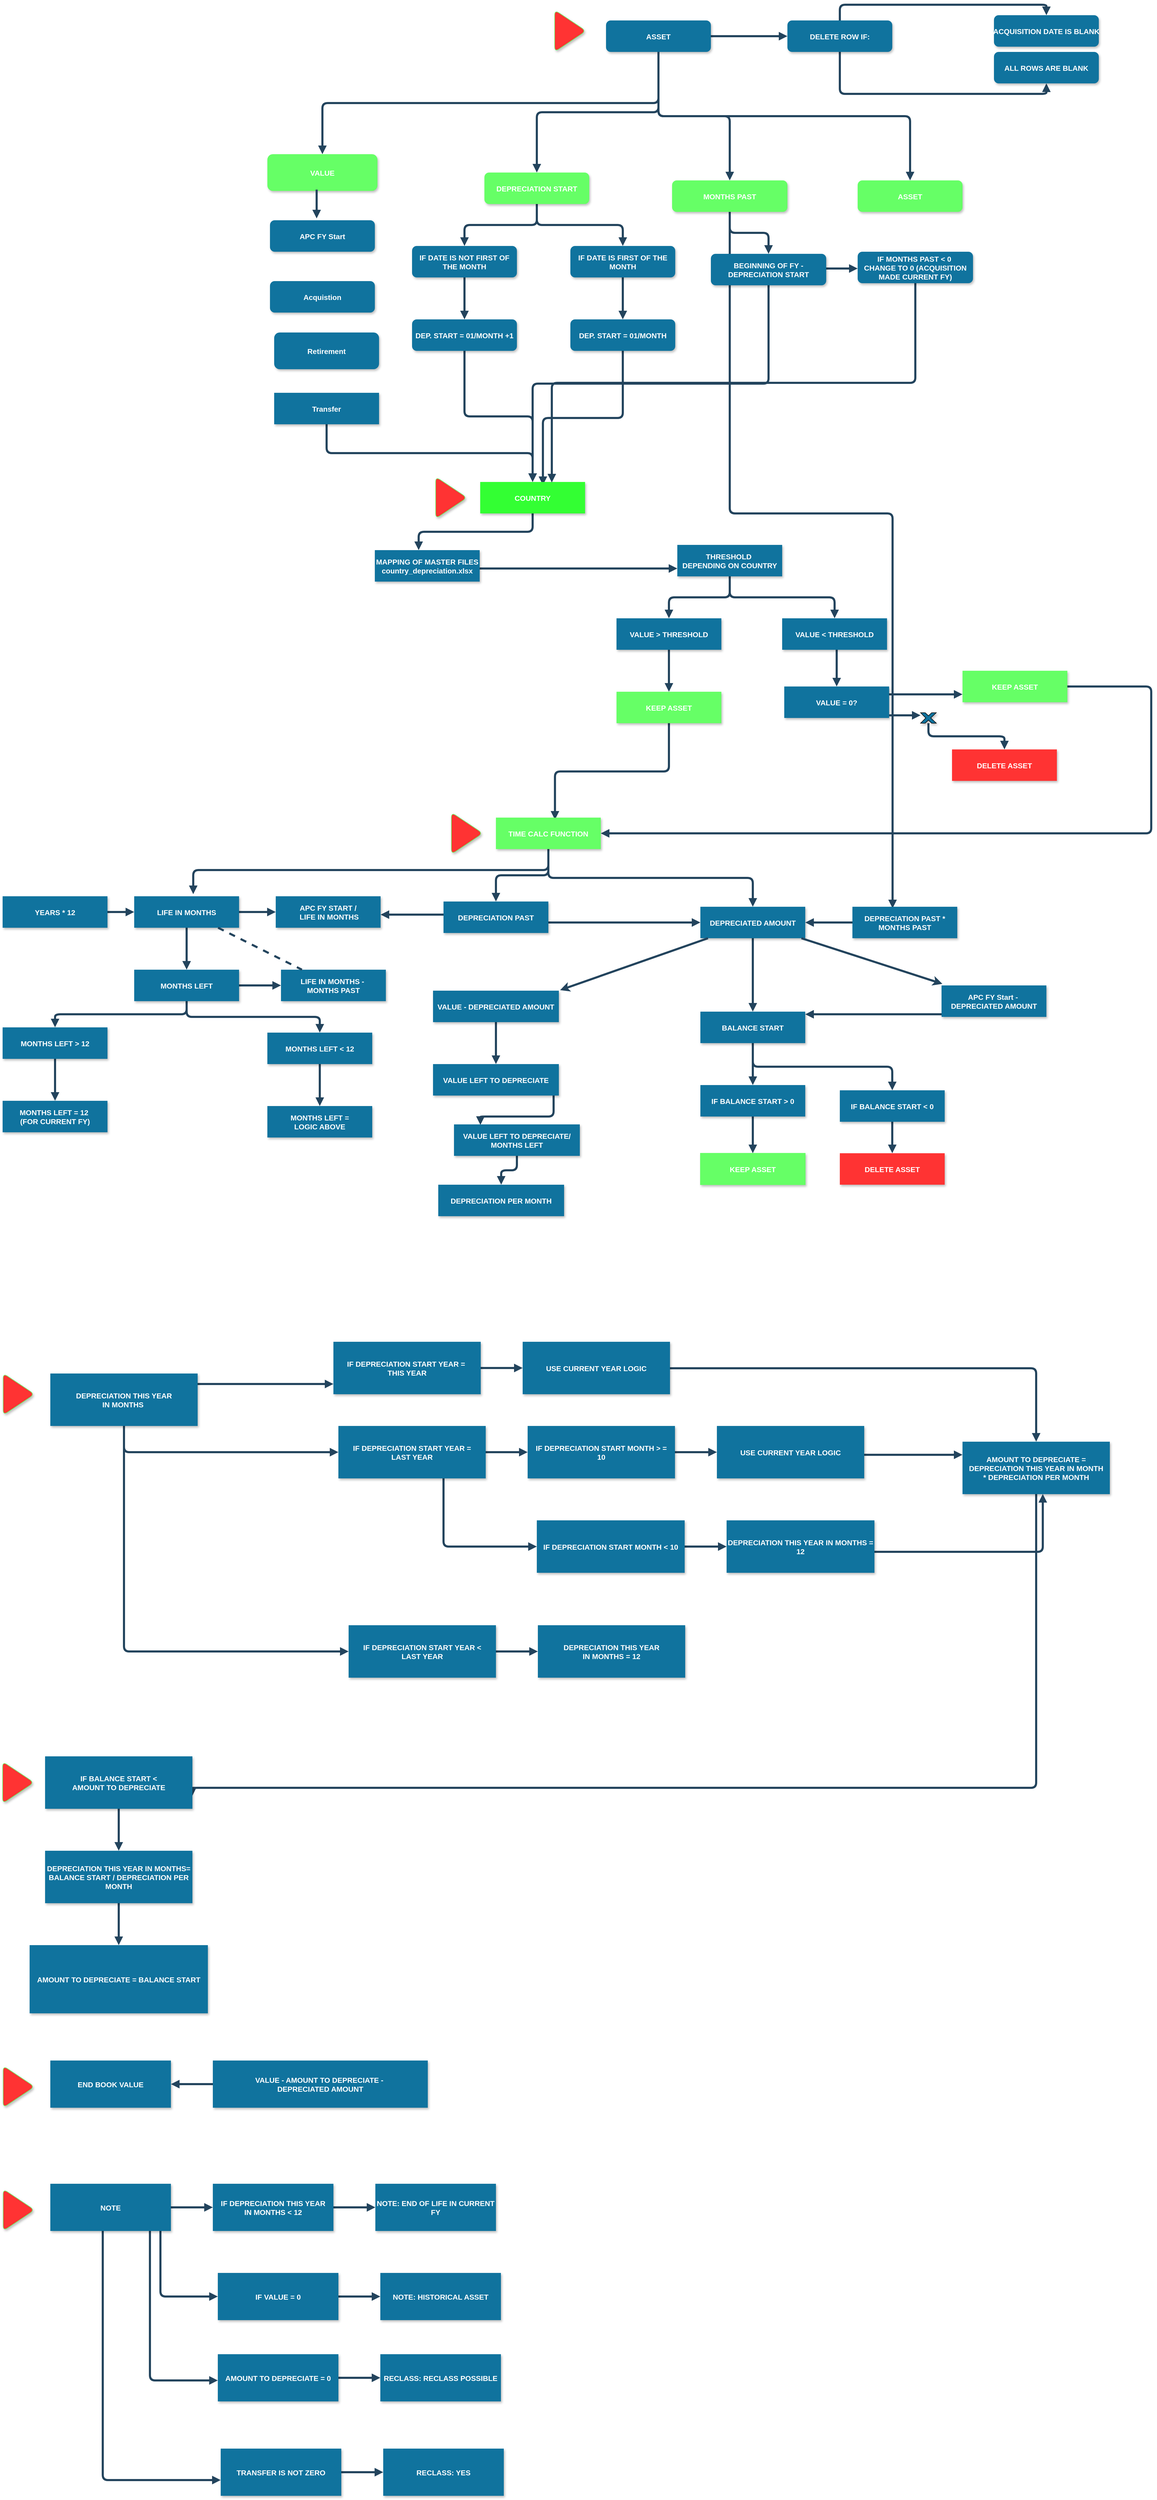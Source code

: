 <mxfile version="11.1.4" type="github"><diagram name="Page-1" id="97916047-d0de-89f5-080d-49f4d83e522f"><mxGraphModel dx="4043.5" dy="1192" grid="1" gridSize="10" guides="1" tooltips="1" connect="1" arrows="1" fold="1" page="1" pageScale="1.5" pageWidth="1169" pageHeight="827" background="#ffffff" math="0" shadow="0"><root><mxCell id="0"/><mxCell id="1" parent="0"/><mxCell id="Aa8m7SQXfulgiO6kICWC-199" value="KEEP ASSET" style="rounded=1;fillColor=#66FF66;strokeColor=#66FF66;shadow=1;gradientColor=none;fontStyle=1;fontColor=#FFFFFF;fontSize=14;arcSize=0;" vertex="1" parent="1"><mxGeometry x="820" y="2220" width="200" height="60" as="geometry"/></mxCell><mxCell id="Aa8m7SQXfulgiO6kICWC-58" value="" style="edgeStyle=elbowEdgeStyle;orthogonalLoop=1;jettySize=auto;elbow=vertical;html=1;endArrow=block;endFill=1;strokeColor=#23445D;strokeWidth=4;" edge="1" parent="1" source="2" target="Aa8m7SQXfulgiO6kICWC-57"><mxGeometry relative="1" as="geometry"/></mxCell><mxCell id="Aa8m7SQXfulgiO6kICWC-60" value="" style="edgeStyle=elbowEdgeStyle;orthogonalLoop=1;jettySize=auto;elbow=vertical;html=1;endArrow=block;endFill=1;strokeColor=#23445D;strokeWidth=4;" edge="1" parent="1" source="2" target="Aa8m7SQXfulgiO6kICWC-59"><mxGeometry relative="1" as="geometry"/></mxCell><mxCell id="Aa8m7SQXfulgiO6kICWC-75" value="" style="edgeStyle=elbowEdgeStyle;orthogonalLoop=1;jettySize=auto;elbow=vertical;html=1;endArrow=block;endFill=1;strokeColor=#23445D;strokeWidth=4;" edge="1" parent="1" source="2" target="Aa8m7SQXfulgiO6kICWC-74"><mxGeometry relative="1" as="geometry"/></mxCell><mxCell id="Aa8m7SQXfulgiO6kICWC-82" value="" style="edgeStyle=elbowEdgeStyle;orthogonalLoop=1;jettySize=auto;elbow=vertical;html=1;endArrow=block;endFill=1;strokeColor=#23445D;strokeWidth=4;" edge="1" parent="1" source="2" target="Aa8m7SQXfulgiO6kICWC-81"><mxGeometry relative="1" as="geometry"/></mxCell><mxCell id="2" value="ASSET" style="rounded=1;fillColor=#10739E;strokeColor=none;shadow=1;gradientColor=none;fontStyle=1;fontColor=#FFFFFF;fontSize=14;" parent="1" vertex="1"><mxGeometry x="640" y="60" width="200" height="60" as="geometry"/></mxCell><mxCell id="Aa8m7SQXfulgiO6kICWC-84" value="" style="edgeStyle=elbowEdgeStyle;orthogonalLoop=1;jettySize=auto;elbow=vertical;html=1;endArrow=block;endFill=1;strokeColor=#23445D;strokeWidth=4;" edge="1" parent="1" source="Aa8m7SQXfulgiO6kICWC-81" target="Aa8m7SQXfulgiO6kICWC-83"><mxGeometry relative="1" as="geometry"/></mxCell><mxCell id="Aa8m7SQXfulgiO6kICWC-86" value="" style="edgeStyle=elbowEdgeStyle;orthogonalLoop=1;jettySize=auto;elbow=vertical;html=1;endArrow=block;endFill=1;strokeColor=#23445D;strokeWidth=4;" edge="1" parent="1" source="Aa8m7SQXfulgiO6kICWC-81" target="Aa8m7SQXfulgiO6kICWC-85"><mxGeometry relative="1" as="geometry"/></mxCell><mxCell id="Aa8m7SQXfulgiO6kICWC-81" value="DEPRECIATION START" style="rounded=1;fillColor=#66FF66;strokeColor=none;shadow=1;gradientColor=none;fontStyle=1;fontColor=#FFFFFF;fontSize=14;" vertex="1" parent="1"><mxGeometry x="408" y="350" width="200" height="60" as="geometry"/></mxCell><mxCell id="Aa8m7SQXfulgiO6kICWC-88" value="" style="edgeStyle=elbowEdgeStyle;orthogonalLoop=1;jettySize=auto;elbow=vertical;html=1;endArrow=block;endFill=1;strokeColor=#23445D;strokeWidth=4;" edge="1" parent="1" source="Aa8m7SQXfulgiO6kICWC-85" target="Aa8m7SQXfulgiO6kICWC-87"><mxGeometry relative="1" as="geometry"/></mxCell><mxCell id="Aa8m7SQXfulgiO6kICWC-85" value="IF DATE IS NOT FIRST OF&#10;THE MONTH" style="rounded=1;fillColor=#10739E;strokeColor=none;shadow=1;gradientColor=none;fontStyle=1;fontColor=#FFFFFF;fontSize=14;" vertex="1" parent="1"><mxGeometry x="270" y="490" width="200" height="60" as="geometry"/></mxCell><mxCell id="Aa8m7SQXfulgiO6kICWC-103" style="edgeStyle=elbowEdgeStyle;orthogonalLoop=1;jettySize=auto;elbow=vertical;html=1;endArrow=block;endFill=1;strokeColor=#23445D;strokeWidth=4;" edge="1" parent="1" source="Aa8m7SQXfulgiO6kICWC-87" target="Aa8m7SQXfulgiO6kICWC-101"><mxGeometry relative="1" as="geometry"/></mxCell><mxCell id="Aa8m7SQXfulgiO6kICWC-87" value="DEP. START = 01/MONTH +1" style="rounded=1;fillColor=#10739E;strokeColor=none;shadow=1;gradientColor=none;fontStyle=1;fontColor=#FFFFFF;fontSize=14;" vertex="1" parent="1"><mxGeometry x="270" y="630" width="200" height="60" as="geometry"/></mxCell><mxCell id="Aa8m7SQXfulgiO6kICWC-90" value="" style="edgeStyle=elbowEdgeStyle;orthogonalLoop=1;jettySize=auto;elbow=vertical;html=1;endArrow=block;endFill=1;strokeColor=#23445D;strokeWidth=4;" edge="1" parent="1" source="Aa8m7SQXfulgiO6kICWC-83" target="Aa8m7SQXfulgiO6kICWC-89"><mxGeometry relative="1" as="geometry"/></mxCell><mxCell id="Aa8m7SQXfulgiO6kICWC-83" value="IF DATE IS FIRST OF THE&#10;MONTH" style="rounded=1;fillColor=#10739E;strokeColor=none;shadow=1;gradientColor=none;fontStyle=1;fontColor=#FFFFFF;fontSize=14;" vertex="1" parent="1"><mxGeometry x="572" y="490" width="200" height="60" as="geometry"/></mxCell><mxCell id="Aa8m7SQXfulgiO6kICWC-104" style="edgeStyle=elbowEdgeStyle;orthogonalLoop=1;jettySize=auto;elbow=vertical;html=1;endArrow=block;endFill=1;strokeColor=#23445D;strokeWidth=4;entryX=0.598;entryY=0.1;entryDx=0;entryDy=0;entryPerimeter=0;" edge="1" parent="1" source="Aa8m7SQXfulgiO6kICWC-89" target="Aa8m7SQXfulgiO6kICWC-101"><mxGeometry relative="1" as="geometry"><mxPoint x="860" y="790" as="targetPoint"/></mxGeometry></mxCell><mxCell id="Aa8m7SQXfulgiO6kICWC-89" value="DEP. START = 01/MONTH" style="rounded=1;fillColor=#10739E;strokeColor=none;shadow=1;gradientColor=none;fontStyle=1;fontColor=#FFFFFF;fontSize=14;" vertex="1" parent="1"><mxGeometry x="572" y="630" width="200" height="60" as="geometry"/></mxCell><mxCell id="Aa8m7SQXfulgiO6kICWC-77" value="" style="edgeStyle=elbowEdgeStyle;orthogonalLoop=1;jettySize=auto;elbow=vertical;html=1;endArrow=block;endFill=1;strokeColor=#23445D;strokeWidth=4;" edge="1" parent="1" source="Aa8m7SQXfulgiO6kICWC-74" target="Aa8m7SQXfulgiO6kICWC-76"><mxGeometry relative="1" as="geometry"><Array as="points"><mxPoint x="1320" y="30"/><mxPoint x="1270" y="70"/><mxPoint x="1200" y="190"/></Array></mxGeometry></mxCell><mxCell id="Aa8m7SQXfulgiO6kICWC-79" value="" style="edgeStyle=elbowEdgeStyle;orthogonalLoop=1;jettySize=auto;elbow=vertical;html=1;endArrow=block;endFill=1;strokeColor=#23445D;strokeWidth=4;" edge="1" parent="1" source="Aa8m7SQXfulgiO6kICWC-74" target="Aa8m7SQXfulgiO6kICWC-78"><mxGeometry relative="1" as="geometry"><Array as="points"><mxPoint x="1340" y="200"/><mxPoint x="1200" y="290"/></Array></mxGeometry></mxCell><mxCell id="Aa8m7SQXfulgiO6kICWC-74" value="DELETE ROW IF:" style="rounded=1;fillColor=#10739E;strokeColor=none;shadow=1;gradientColor=none;fontStyle=1;fontColor=#FFFFFF;fontSize=14;" vertex="1" parent="1"><mxGeometry x="986" y="60" width="200" height="60" as="geometry"/></mxCell><mxCell id="Aa8m7SQXfulgiO6kICWC-78" value="ALL ROWS ARE BLANK" style="rounded=1;fillColor=#10739E;strokeColor=none;shadow=1;gradientColor=none;fontStyle=1;fontColor=#FFFFFF;fontSize=14;" vertex="1" parent="1"><mxGeometry x="1380" y="120" width="200" height="60" as="geometry"/></mxCell><mxCell id="Aa8m7SQXfulgiO6kICWC-76" value="ACQUISITION DATE IS BLANK" style="rounded=1;fillColor=#10739E;strokeColor=none;shadow=1;gradientColor=none;fontStyle=1;fontColor=#FFFFFF;fontSize=14;" vertex="1" parent="1"><mxGeometry x="1380" y="50" width="200" height="60" as="geometry"/></mxCell><mxCell id="Aa8m7SQXfulgiO6kICWC-59" value="ASSET" style="rounded=1;fillColor=#66FF66;strokeColor=none;shadow=1;gradientColor=none;fontStyle=1;fontColor=#FFFFFF;fontSize=14;" vertex="1" parent="1"><mxGeometry x="1120" y="365" width="200" height="60" as="geometry"/></mxCell><mxCell id="Aa8m7SQXfulgiO6kICWC-57" value="VALUE" style="rounded=1;fillColor=#66FF66;strokeColor=none;shadow=1;gradientColor=none;fontStyle=1;fontColor=#FFFFFF;fontSize=14;" vertex="1" parent="1"><mxGeometry x="-6" y="315" width="210" height="70" as="geometry"/></mxCell><mxCell id="Aa8m7SQXfulgiO6kICWC-61" value="APC FY Start" style="rounded=1;fillColor=#10739E;strokeColor=none;shadow=1;gradientColor=none;fontStyle=1;fontColor=#FFFFFF;fontSize=14;" vertex="1" parent="1"><mxGeometry x="-1" y="441" width="200" height="60" as="geometry"/></mxCell><mxCell id="Aa8m7SQXfulgiO6kICWC-102" value="" style="edgeStyle=elbowEdgeStyle;orthogonalLoop=1;jettySize=auto;elbow=vertical;html=1;endArrow=block;endFill=1;strokeColor=#23445D;strokeWidth=4;" edge="1" parent="1" source="Aa8m7SQXfulgiO6kICWC-65" target="Aa8m7SQXfulgiO6kICWC-101"><mxGeometry relative="1" as="geometry"/></mxCell><mxCell id="Aa8m7SQXfulgiO6kICWC-65" value="Transfer" style="rounded=1;fillColor=#10739E;strokeColor=none;shadow=1;gradientColor=none;fontStyle=1;fontColor=#FFFFFF;fontSize=14;arcSize=0;" vertex="1" parent="1"><mxGeometry x="7" y="770" width="200" height="60" as="geometry"/></mxCell><mxCell id="Aa8m7SQXfulgiO6kICWC-110" value="" style="edgeStyle=elbowEdgeStyle;orthogonalLoop=1;jettySize=auto;elbow=vertical;html=1;endArrow=block;endFill=1;strokeColor=#23445D;strokeWidth=4;fontSize=14;fontColor=#FFFFFF;entryX=0.418;entryY=0;entryDx=0;entryDy=0;entryPerimeter=0;" edge="1" parent="1" source="Aa8m7SQXfulgiO6kICWC-101" target="Aa8m7SQXfulgiO6kICWC-111"><mxGeometry relative="1" as="geometry"><mxPoint x="860" y="1010" as="targetPoint"/></mxGeometry></mxCell><mxCell id="Aa8m7SQXfulgiO6kICWC-101" value="COUNTRY" style="rounded=1;fillColor=#33FF33;strokeColor=none;shadow=1;gradientColor=none;fontStyle=1;fontColor=#FFFFFF;fontSize=14;arcSize=0;" vertex="1" parent="1"><mxGeometry x="400" y="940" width="200" height="60" as="geometry"/></mxCell><mxCell id="Aa8m7SQXfulgiO6kICWC-63" value="Acquistion" style="rounded=1;fillColor=#10739E;strokeColor=none;shadow=1;gradientColor=none;fontStyle=1;fontColor=#FFFFFF;fontSize=14;" vertex="1" parent="1"><mxGeometry x="-1" y="557" width="200" height="60" as="geometry"/></mxCell><mxCell id="Aa8m7SQXfulgiO6kICWC-67" value="Retirement" style="rounded=1;fillColor=#10739E;strokeColor=none;shadow=1;gradientColor=none;fontStyle=1;fontColor=#FFFFFF;fontSize=14;" vertex="1" parent="1"><mxGeometry x="7" y="655" width="200" height="70" as="geometry"/></mxCell><mxCell id="Aa8m7SQXfulgiO6kICWC-98" value="" style="edgeStyle=elbowEdgeStyle;orthogonalLoop=1;jettySize=auto;elbow=vertical;html=1;endArrow=block;endFill=1;strokeColor=#23445D;strokeWidth=4;" edge="1" parent="1" source="3" target="Aa8m7SQXfulgiO6kICWC-97"><mxGeometry relative="1" as="geometry"/></mxCell><mxCell id="Aa8m7SQXfulgiO6kICWC-165" value="" style="edgeStyle=elbowEdgeStyle;orthogonalLoop=1;jettySize=auto;elbow=vertical;html=1;endArrow=block;endFill=1;strokeColor=#23445D;strokeWidth=4;fontSize=14;fontColor=#FFFFFF;entryX=0.383;entryY=0.05;entryDx=0;entryDy=0;entryPerimeter=0;" edge="1" parent="1" source="3" target="Aa8m7SQXfulgiO6kICWC-161"><mxGeometry relative="1" as="geometry"><mxPoint x="686" y="395" as="targetPoint"/><Array as="points"><mxPoint x="1200" y="1000"/><mxPoint x="1150" y="1010"/><mxPoint x="1230" y="1060"/><mxPoint x="1280" y="1030"/></Array></mxGeometry></mxCell><mxCell id="3" value="MONTHS PAST" style="rounded=1;fillColor=#66FF66;strokeColor=none;shadow=1;gradientColor=none;fontStyle=1;fontColor=#FFFFFF;fontSize=14;" parent="1" vertex="1"><mxGeometry x="766" y="365" width="220" height="60" as="geometry"/></mxCell><mxCell id="Aa8m7SQXfulgiO6kICWC-100" value="" style="edgeStyle=elbowEdgeStyle;orthogonalLoop=1;jettySize=auto;elbow=vertical;html=1;endArrow=block;endFill=1;strokeColor=#23445D;strokeWidth=4;" edge="1" parent="1" source="Aa8m7SQXfulgiO6kICWC-97" target="Aa8m7SQXfulgiO6kICWC-99"><mxGeometry relative="1" as="geometry"/></mxCell><mxCell id="Aa8m7SQXfulgiO6kICWC-105" style="edgeStyle=elbowEdgeStyle;orthogonalLoop=1;jettySize=auto;elbow=vertical;html=1;entryX=0.5;entryY=0;entryDx=0;entryDy=0;endArrow=block;endFill=1;strokeColor=#23445D;strokeWidth=4;" edge="1" parent="1" source="Aa8m7SQXfulgiO6kICWC-97" target="Aa8m7SQXfulgiO6kICWC-101"><mxGeometry relative="1" as="geometry"/></mxCell><mxCell id="Aa8m7SQXfulgiO6kICWC-97" value="BEGINNING OF FY -&#10;DEPRECIATION START" style="rounded=1;fillColor=#10739E;strokeColor=none;shadow=1;gradientColor=none;fontStyle=1;fontColor=#FFFFFF;fontSize=14;" vertex="1" parent="1"><mxGeometry x="840" y="505" width="220" height="60" as="geometry"/></mxCell><mxCell id="Aa8m7SQXfulgiO6kICWC-106" style="edgeStyle=elbowEdgeStyle;orthogonalLoop=1;jettySize=auto;elbow=vertical;html=1;endArrow=block;endFill=1;strokeColor=#23445D;strokeWidth=4;entryX=0.683;entryY=0.017;entryDx=0;entryDy=0;entryPerimeter=0;" edge="1" parent="1" source="Aa8m7SQXfulgiO6kICWC-99" target="Aa8m7SQXfulgiO6kICWC-101"><mxGeometry relative="1" as="geometry"><mxPoint x="860" y="870" as="targetPoint"/></mxGeometry></mxCell><mxCell id="Aa8m7SQXfulgiO6kICWC-99" value="IF MONTHS PAST &lt; 0 &#10;CHANGE TO 0 (ACQUISITION&#10;MADE CURRENT FY)" style="rounded=1;fillColor=#10739E;strokeColor=none;shadow=1;gradientColor=none;fontStyle=1;fontColor=#FFFFFF;fontSize=14;" vertex="1" parent="1"><mxGeometry x="1120" y="501" width="220" height="60" as="geometry"/></mxCell><mxCell id="29" value="" style="edgeStyle=elbowEdgeStyle;elbow=vertical;strokeWidth=4;endArrow=block;endFill=1;fontStyle=1;strokeColor=#23445D;" parent="1" source="2" target="3" edge="1"><mxGeometry x="22" y="165.5" width="100" height="100" as="geometry"><mxPoint x="22" y="265.5" as="sourcePoint"/><mxPoint x="122" y="165.5" as="targetPoint"/></mxGeometry></mxCell><mxCell id="Aa8m7SQXfulgiO6kICWC-92" value="" style="shape=image;html=1;verticalAlign=top;verticalLabelPosition=bottom;labelBackgroundColor=#ffffff;imageAspect=0;aspect=fixed;image=https://cdn4.iconfinder.com/data/icons/ionicons/512/icon-ios7-plus-outline-128.png" vertex="1" parent="1"><mxGeometry x="69" y="510" width="38" height="38" as="geometry"/></mxCell><mxCell id="Aa8m7SQXfulgiO6kICWC-93" value="" style="shape=image;html=1;verticalAlign=top;verticalLabelPosition=bottom;labelBackgroundColor=#ffffff;imageAspect=0;aspect=fixed;image=https://cdn4.iconfinder.com/data/icons/ionicons/512/icon-ios7-plus-outline-128.png" vertex="1" parent="1"><mxGeometry x="69" y="617" width="38" height="38" as="geometry"/></mxCell><mxCell id="Aa8m7SQXfulgiO6kICWC-95" value="" style="shape=image;html=1;verticalAlign=top;verticalLabelPosition=bottom;labelBackgroundColor=#ffffff;imageAspect=0;aspect=fixed;image=https://cdn4.iconfinder.com/data/icons/ionicons/512/icon-ios7-plus-outline-128.png" vertex="1" parent="1"><mxGeometry x="61" y="732" width="38" height="38" as="geometry"/></mxCell><mxCell id="Aa8m7SQXfulgiO6kICWC-96" value="" style="edgeStyle=elbowEdgeStyle;orthogonalLoop=1;jettySize=auto;elbow=vertical;html=1;endArrow=block;endFill=1;strokeColor=#23445D;strokeWidth=4;" edge="1" parent="1"><mxGeometry relative="1" as="geometry"><mxPoint x="88" y="382.5" as="sourcePoint"/><mxPoint x="88" y="437.5" as="targetPoint"/></mxGeometry></mxCell><mxCell id="Aa8m7SQXfulgiO6kICWC-140" value="" style="edgeStyle=elbowEdgeStyle;orthogonalLoop=1;jettySize=auto;elbow=vertical;html=1;endArrow=block;endFill=1;strokeColor=#23445D;strokeWidth=4;fontSize=14;fontColor=#FFFFFF;entryX=0;entryY=0.75;entryDx=0;entryDy=0;" edge="1" parent="1" source="Aa8m7SQXfulgiO6kICWC-111" target="Aa8m7SQXfulgiO6kICWC-114"><mxGeometry relative="1" as="geometry"><mxPoint x="479" y="1100" as="targetPoint"/></mxGeometry></mxCell><mxCell id="Aa8m7SQXfulgiO6kICWC-111" value="MAPPING OF MASTER FILES&#10;country_depreciation.xlsx" style="rounded=1;fillColor=#10739E;strokeColor=none;shadow=1;gradientColor=none;fontStyle=1;fontColor=#FFFFFF;fontSize=14;arcSize=0;" vertex="1" parent="1"><mxGeometry x="199" y="1070" width="200" height="60" as="geometry"/></mxCell><mxCell id="Aa8m7SQXfulgiO6kICWC-116" value="" style="edgeStyle=elbowEdgeStyle;orthogonalLoop=1;jettySize=auto;elbow=vertical;html=1;endArrow=block;endFill=1;strokeColor=#23445D;strokeWidth=4;fontSize=14;fontColor=#FFFFFF;" edge="1" parent="1" source="Aa8m7SQXfulgiO6kICWC-114" target="Aa8m7SQXfulgiO6kICWC-115"><mxGeometry relative="1" as="geometry"/></mxCell><mxCell id="Aa8m7SQXfulgiO6kICWC-120" value="" style="edgeStyle=elbowEdgeStyle;orthogonalLoop=1;jettySize=auto;elbow=vertical;html=1;endArrow=block;endFill=1;strokeColor=#23445D;strokeWidth=4;fontSize=14;fontColor=#FFFFFF;" edge="1" parent="1" source="Aa8m7SQXfulgiO6kICWC-114" target="Aa8m7SQXfulgiO6kICWC-119"><mxGeometry relative="1" as="geometry"/></mxCell><mxCell id="Aa8m7SQXfulgiO6kICWC-114" value="THRESHOLD &#10;DEPENDING ON COUNTRY" style="rounded=1;fillColor=#10739E;strokeColor=none;shadow=1;gradientColor=none;fontStyle=1;fontColor=#FFFFFF;fontSize=14;arcSize=0;" vertex="1" parent="1"><mxGeometry x="776" y="1060" width="200" height="60" as="geometry"/></mxCell><mxCell id="Aa8m7SQXfulgiO6kICWC-124" value="" style="edgeStyle=elbowEdgeStyle;orthogonalLoop=1;jettySize=auto;elbow=vertical;html=1;endArrow=block;endFill=1;strokeColor=#23445D;strokeWidth=4;fontSize=14;fontColor=#FFFFFF;" edge="1" parent="1" source="Aa8m7SQXfulgiO6kICWC-119" target="Aa8m7SQXfulgiO6kICWC-123"><mxGeometry relative="1" as="geometry"><Array as="points"><mxPoint x="1080" y="1295"/></Array></mxGeometry></mxCell><mxCell id="Aa8m7SQXfulgiO6kICWC-119" value="VALUE &lt; THRESHOLD" style="rounded=1;fillColor=#10739E;strokeColor=none;shadow=1;gradientColor=none;fontStyle=1;fontColor=#FFFFFF;fontSize=14;arcSize=0;" vertex="1" parent="1"><mxGeometry x="976" y="1200" width="200" height="60" as="geometry"/></mxCell><mxCell id="Aa8m7SQXfulgiO6kICWC-128" value="" style="edgeStyle=elbowEdgeStyle;orthogonalLoop=1;jettySize=auto;elbow=vertical;html=1;endArrow=block;endFill=1;strokeColor=#23445D;strokeWidth=4;fontSize=14;fontColor=#FFFFFF;" edge="1" parent="1" source="Aa8m7SQXfulgiO6kICWC-123" target="Aa8m7SQXfulgiO6kICWC-127"><mxGeometry relative="1" as="geometry"/></mxCell><mxCell id="Aa8m7SQXfulgiO6kICWC-130" value="" style="edgeStyle=elbowEdgeStyle;orthogonalLoop=1;jettySize=auto;elbow=vertical;html=1;endArrow=block;endFill=1;strokeColor=#23445D;strokeWidth=4;fontSize=14;fontColor=#FFFFFF;" edge="1" parent="1" source="Aa8m7SQXfulgiO6kICWC-132" target="Aa8m7SQXfulgiO6kICWC-129"><mxGeometry relative="1" as="geometry"/></mxCell><mxCell id="Aa8m7SQXfulgiO6kICWC-123" value="VALUE = 0?" style="rounded=1;fillColor=#10739E;strokeColor=none;shadow=1;gradientColor=none;fontStyle=1;fontColor=#FFFFFF;fontSize=14;arcSize=0;" vertex="1" parent="1"><mxGeometry x="980" y="1330" width="200" height="60" as="geometry"/></mxCell><mxCell id="Aa8m7SQXfulgiO6kICWC-129" value="DELETE ASSET" style="rounded=1;fillColor=#FF3333;strokeColor=none;shadow=1;gradientColor=none;fontStyle=1;fontColor=#FFFFFF;fontSize=14;arcSize=0;" vertex="1" parent="1"><mxGeometry x="1300" y="1450" width="200" height="60" as="geometry"/></mxCell><mxCell id="Aa8m7SQXfulgiO6kICWC-126" value="" style="edgeStyle=elbowEdgeStyle;orthogonalLoop=1;jettySize=auto;elbow=vertical;html=1;endArrow=block;endFill=1;strokeColor=#23445D;strokeWidth=4;fontSize=14;fontColor=#FFFFFF;" edge="1" parent="1" source="Aa8m7SQXfulgiO6kICWC-115" target="Aa8m7SQXfulgiO6kICWC-133"><mxGeometry relative="1" as="geometry"><mxPoint x="766" y="1330" as="targetPoint"/></mxGeometry></mxCell><mxCell id="Aa8m7SQXfulgiO6kICWC-115" value="VALUE &gt; THRESHOLD" style="rounded=1;fillColor=#10739E;strokeColor=none;shadow=1;gradientColor=none;fontStyle=1;fontColor=#FFFFFF;fontSize=14;arcSize=0;" vertex="1" parent="1"><mxGeometry x="660" y="1200" width="200" height="60" as="geometry"/></mxCell><mxCell id="Aa8m7SQXfulgiO6kICWC-138" value="" style="edgeStyle=elbowEdgeStyle;orthogonalLoop=1;jettySize=auto;elbow=vertical;html=1;endArrow=block;endFill=1;strokeColor=#23445D;strokeWidth=4;fontSize=14;fontColor=#FFFFFF;entryX=0.563;entryY=0.067;entryDx=0;entryDy=0;entryPerimeter=0;" edge="1" parent="1" source="Aa8m7SQXfulgiO6kICWC-133" target="Aa8m7SQXfulgiO6kICWC-135"><mxGeometry relative="1" as="geometry"><mxPoint x="1730" y="1710" as="targetPoint"/></mxGeometry></mxCell><mxCell id="Aa8m7SQXfulgiO6kICWC-133" value="KEEP ASSET" style="rounded=1;fillColor=#66FF66;strokeColor=none;shadow=1;gradientColor=none;fontStyle=1;fontColor=#FFFFFF;fontSize=14;arcSize=0;" vertex="1" parent="1"><mxGeometry x="660" y="1340" width="200" height="60" as="geometry"/></mxCell><mxCell id="Aa8m7SQXfulgiO6kICWC-131" value="" style="shape=image;html=1;verticalAlign=top;verticalLabelPosition=bottom;labelBackgroundColor=#ffffff;imageAspect=0;aspect=fixed;image=https://cdn2.iconfinder.com/data/icons/arrows-53/24/arrows-49-128.png;rounded=1;shadow=1;fillColor=#10739E;fontSize=14;fontColor=#FFFFFF;" vertex="1" parent="1"><mxGeometry x="1230" y="1300" width="38" height="38" as="geometry"/></mxCell><mxCell id="Aa8m7SQXfulgiO6kICWC-136" value="" style="edgeStyle=elbowEdgeStyle;orthogonalLoop=1;jettySize=auto;elbow=vertical;html=1;endArrow=block;endFill=1;strokeColor=#23445D;strokeWidth=4;fontSize=14;fontColor=#FFFFFF;" edge="1" parent="1" source="Aa8m7SQXfulgiO6kICWC-127" target="Aa8m7SQXfulgiO6kICWC-135"><mxGeometry relative="1" as="geometry"><Array as="points"><mxPoint x="1680" y="1480"/></Array></mxGeometry></mxCell><mxCell id="Aa8m7SQXfulgiO6kICWC-127" value="KEEP ASSET" style="rounded=1;fillColor=#66FF66;strokeColor=none;shadow=1;gradientColor=none;fontStyle=1;fontColor=#FFFFFF;fontSize=14;arcSize=0;" vertex="1" parent="1"><mxGeometry x="1320" y="1300" width="200" height="60" as="geometry"/></mxCell><mxCell id="Aa8m7SQXfulgiO6kICWC-144" value="" style="edgeStyle=elbowEdgeStyle;orthogonalLoop=1;jettySize=auto;elbow=vertical;html=1;endArrow=block;endFill=1;strokeColor=#23445D;strokeWidth=4;fontSize=14;fontColor=#FFFFFF;entryX=0.563;entryY=-0.067;entryDx=0;entryDy=0;entryPerimeter=0;" edge="1" parent="1" source="Aa8m7SQXfulgiO6kICWC-135" target="Aa8m7SQXfulgiO6kICWC-145"><mxGeometry relative="1" as="geometry"><mxPoint x="80" y="1710" as="targetPoint"/><Array as="points"><mxPoint x="300" y="1680"/></Array></mxGeometry></mxCell><mxCell id="Aa8m7SQXfulgiO6kICWC-150" style="edgeStyle=elbowEdgeStyle;orthogonalLoop=1;jettySize=auto;elbow=vertical;html=1;endArrow=block;endFill=1;strokeColor=#23445D;strokeWidth=4;fontSize=14;fontColor=#FFFFFF;" edge="1" parent="1" source="Aa8m7SQXfulgiO6kICWC-135" target="Aa8m7SQXfulgiO6kICWC-146"><mxGeometry relative="1" as="geometry"/></mxCell><mxCell id="Aa8m7SQXfulgiO6kICWC-151" style="edgeStyle=elbowEdgeStyle;orthogonalLoop=1;jettySize=auto;elbow=vertical;html=1;endArrow=block;endFill=1;strokeColor=#23445D;strokeWidth=4;fontSize=14;fontColor=#FFFFFF;" edge="1" parent="1" source="Aa8m7SQXfulgiO6kICWC-135" target="Aa8m7SQXfulgiO6kICWC-148"><mxGeometry relative="1" as="geometry"/></mxCell><mxCell id="Aa8m7SQXfulgiO6kICWC-135" value="TIME CALC FUNCTION" style="rounded=1;fillColor=#66FF66;strokeColor=none;shadow=1;gradientColor=none;fontStyle=1;fontColor=#FFFFFF;fontSize=14;arcSize=0;" vertex="1" parent="1"><mxGeometry x="430" y="1580" width="200" height="60" as="geometry"/></mxCell><mxCell id="Aa8m7SQXfulgiO6kICWC-132" value="" style="verticalLabelPosition=bottom;verticalAlign=top;html=1;shape=mxgraph.basic.x;rounded=1;shadow=1;fillColor=#10739E;fontSize=14;fontColor=#FFFFFF;" vertex="1" parent="1"><mxGeometry x="1240" y="1380" width="30" height="20" as="geometry"/></mxCell><mxCell id="Aa8m7SQXfulgiO6kICWC-141" value="" style="edgeStyle=elbowEdgeStyle;orthogonalLoop=1;jettySize=auto;elbow=vertical;html=1;endArrow=block;endFill=1;strokeColor=#23445D;strokeWidth=4;fontSize=14;fontColor=#FFFFFF;" edge="1" parent="1" source="Aa8m7SQXfulgiO6kICWC-123" target="Aa8m7SQXfulgiO6kICWC-132"><mxGeometry relative="1" as="geometry"><mxPoint x="1080" y="1390" as="sourcePoint"/><mxPoint x="1440" y="1430" as="targetPoint"/></mxGeometry></mxCell><mxCell id="Aa8m7SQXfulgiO6kICWC-157" value="" style="edgeStyle=elbowEdgeStyle;orthogonalLoop=1;jettySize=auto;elbow=vertical;html=1;endArrow=block;endFill=1;strokeColor=#23445D;strokeWidth=4;fontSize=14;fontColor=#FFFFFF;" edge="1" parent="1" source="Aa8m7SQXfulgiO6kICWC-145" target="Aa8m7SQXfulgiO6kICWC-155"><mxGeometry relative="1" as="geometry"/></mxCell><mxCell id="Aa8m7SQXfulgiO6kICWC-175" value="" style="edgeStyle=elbowEdgeStyle;orthogonalLoop=1;jettySize=auto;elbow=vertical;html=1;endArrow=block;endFill=1;strokeColor=#23445D;strokeWidth=4;fontSize=14;fontColor=#FFFFFF;" edge="1" parent="1" source="Aa8m7SQXfulgiO6kICWC-145" target="Aa8m7SQXfulgiO6kICWC-174"><mxGeometry relative="1" as="geometry"/></mxCell><mxCell id="Aa8m7SQXfulgiO6kICWC-145" value="LIFE IN MONTHS" style="rounded=1;fillColor=#10739E;strokeColor=none;shadow=1;gradientColor=none;fontStyle=1;fontColor=#FFFFFF;fontSize=14;arcSize=0;" vertex="1" parent="1"><mxGeometry x="-260" y="1730" width="200" height="60" as="geometry"/></mxCell><mxCell id="Aa8m7SQXfulgiO6kICWC-177" value="" style="edgeStyle=elbowEdgeStyle;orthogonalLoop=1;jettySize=auto;elbow=vertical;html=1;endArrow=block;endFill=1;strokeColor=#23445D;strokeWidth=4;fontSize=14;fontColor=#FFFFFF;" edge="1" parent="1" source="Aa8m7SQXfulgiO6kICWC-174" target="Aa8m7SQXfulgiO6kICWC-176"><mxGeometry relative="1" as="geometry"/></mxCell><mxCell id="Aa8m7SQXfulgiO6kICWC-180" value="" style="edgeStyle=elbowEdgeStyle;orthogonalLoop=1;jettySize=auto;elbow=vertical;html=1;endArrow=block;endFill=1;strokeColor=#23445D;strokeWidth=4;fontSize=14;fontColor=#FFFFFF;" edge="1" parent="1" source="Aa8m7SQXfulgiO6kICWC-174" target="Aa8m7SQXfulgiO6kICWC-179"><mxGeometry relative="1" as="geometry"/></mxCell><mxCell id="Aa8m7SQXfulgiO6kICWC-182" value="" style="edgeStyle=elbowEdgeStyle;orthogonalLoop=1;jettySize=auto;elbow=vertical;html=1;endArrow=block;endFill=1;strokeColor=#23445D;strokeWidth=4;fontSize=14;fontColor=#FFFFFF;" edge="1" parent="1" source="Aa8m7SQXfulgiO6kICWC-174" target="Aa8m7SQXfulgiO6kICWC-181"><mxGeometry relative="1" as="geometry"/></mxCell><mxCell id="Aa8m7SQXfulgiO6kICWC-174" value="MONTHS LEFT" style="rounded=1;fillColor=#10739E;strokeColor=none;shadow=1;gradientColor=none;fontStyle=1;fontColor=#FFFFFF;fontSize=14;arcSize=0;" vertex="1" parent="1"><mxGeometry x="-260" y="1870" width="200" height="60" as="geometry"/></mxCell><mxCell id="Aa8m7SQXfulgiO6kICWC-184" value="" style="edgeStyle=elbowEdgeStyle;orthogonalLoop=1;jettySize=auto;elbow=vertical;html=1;endArrow=block;endFill=1;strokeColor=#23445D;strokeWidth=4;fontSize=14;fontColor=#FFFFFF;" edge="1" parent="1" source="Aa8m7SQXfulgiO6kICWC-181" target="Aa8m7SQXfulgiO6kICWC-183"><mxGeometry relative="1" as="geometry"/></mxCell><mxCell id="Aa8m7SQXfulgiO6kICWC-181" value="MONTHS LEFT &gt; 12" style="rounded=1;fillColor=#10739E;strokeColor=none;shadow=1;gradientColor=none;fontStyle=1;fontColor=#FFFFFF;fontSize=14;arcSize=0;" vertex="1" parent="1"><mxGeometry x="-511" y="1980" width="200" height="60" as="geometry"/></mxCell><mxCell id="Aa8m7SQXfulgiO6kICWC-183" value="MONTHS LEFT = 12 &#10;(FOR CURRENT FY)" style="rounded=1;fillColor=#10739E;strokeColor=none;shadow=1;gradientColor=none;fontStyle=1;fontColor=#FFFFFF;fontSize=14;arcSize=0;" vertex="1" parent="1"><mxGeometry x="-511" y="2120" width="200" height="60" as="geometry"/></mxCell><mxCell id="Aa8m7SQXfulgiO6kICWC-186" value="" style="edgeStyle=elbowEdgeStyle;orthogonalLoop=1;jettySize=auto;elbow=vertical;html=1;endArrow=block;endFill=1;strokeColor=#23445D;strokeWidth=4;fontSize=14;fontColor=#FFFFFF;" edge="1" parent="1" source="Aa8m7SQXfulgiO6kICWC-179" target="Aa8m7SQXfulgiO6kICWC-185"><mxGeometry relative="1" as="geometry"/></mxCell><mxCell id="Aa8m7SQXfulgiO6kICWC-179" value="MONTHS LEFT &lt; 12" style="rounded=1;fillColor=#10739E;strokeColor=none;shadow=1;gradientColor=none;fontStyle=1;fontColor=#FFFFFF;fontSize=14;arcSize=0;" vertex="1" parent="1"><mxGeometry x="-6" y="1990" width="200" height="60" as="geometry"/></mxCell><mxCell id="Aa8m7SQXfulgiO6kICWC-185" value="MONTHS LEFT =&#10;LOGIC ABOVE" style="rounded=1;fillColor=#10739E;strokeColor=none;shadow=1;gradientColor=none;fontStyle=1;fontColor=#FFFFFF;fontSize=14;arcSize=0;" vertex="1" parent="1"><mxGeometry x="-6" y="2130" width="200" height="60" as="geometry"/></mxCell><mxCell id="Aa8m7SQXfulgiO6kICWC-176" value="LIFE IN MONTHS - &#10;MONTHS PAST" style="rounded=1;fillColor=#10739E;strokeColor=none;shadow=1;gradientColor=none;fontStyle=1;fontColor=#FFFFFF;fontSize=14;arcSize=0;" vertex="1" parent="1"><mxGeometry x="20" y="1870" width="200" height="60" as="geometry"/></mxCell><mxCell id="Aa8m7SQXfulgiO6kICWC-154" value="" style="edgeStyle=elbowEdgeStyle;orthogonalLoop=1;jettySize=auto;elbow=vertical;html=1;endArrow=block;endFill=1;strokeColor=#23445D;strokeWidth=4;fontSize=14;fontColor=#FFFFFF;" edge="1" parent="1" source="Aa8m7SQXfulgiO6kICWC-152" target="Aa8m7SQXfulgiO6kICWC-145"><mxGeometry relative="1" as="geometry"/></mxCell><mxCell id="Aa8m7SQXfulgiO6kICWC-152" value="YEARS * 12" style="rounded=1;fillColor=#10739E;strokeColor=none;shadow=1;gradientColor=none;fontStyle=1;fontColor=#FFFFFF;fontSize=14;arcSize=0;" vertex="1" parent="1"><mxGeometry x="-511" y="1730" width="200" height="60" as="geometry"/></mxCell><mxCell id="Aa8m7SQXfulgiO6kICWC-156" value="" style="edgeStyle=elbowEdgeStyle;orthogonalLoop=1;jettySize=auto;elbow=vertical;html=1;endArrow=block;endFill=1;strokeColor=#23445D;strokeWidth=4;fontSize=14;fontColor=#FFFFFF;" edge="1" parent="1" source="Aa8m7SQXfulgiO6kICWC-146" target="Aa8m7SQXfulgiO6kICWC-155"><mxGeometry relative="1" as="geometry"/></mxCell><mxCell id="Aa8m7SQXfulgiO6kICWC-159" value="" style="edgeStyle=elbowEdgeStyle;orthogonalLoop=1;jettySize=auto;elbow=vertical;html=1;endArrow=block;endFill=1;strokeColor=#23445D;strokeWidth=4;fontSize=14;fontColor=#FFFFFF;entryX=0;entryY=0.5;entryDx=0;entryDy=0;" edge="1" parent="1" source="Aa8m7SQXfulgiO6kICWC-146" target="Aa8m7SQXfulgiO6kICWC-148"><mxGeometry relative="1" as="geometry"><mxPoint x="800" y="1760" as="targetPoint"/></mxGeometry></mxCell><mxCell id="Aa8m7SQXfulgiO6kICWC-146" value="DEPRECIATION PAST" style="rounded=1;fillColor=#10739E;strokeColor=none;shadow=1;gradientColor=none;fontStyle=1;fontColor=#FFFFFF;fontSize=14;arcSize=0;" vertex="1" parent="1"><mxGeometry x="330" y="1740" width="200" height="60" as="geometry"/></mxCell><mxCell id="Aa8m7SQXfulgiO6kICWC-155" value="APC FY START /&#10; LIFE IN MONTHS" style="rounded=1;fillColor=#10739E;strokeColor=none;shadow=1;gradientColor=none;fontStyle=1;fontColor=#FFFFFF;fontSize=14;arcSize=0;" vertex="1" parent="1"><mxGeometry x="10" y="1730" width="200" height="60" as="geometry"/></mxCell><mxCell id="Aa8m7SQXfulgiO6kICWC-167" value="" style="edgeStyle=elbowEdgeStyle;orthogonalLoop=1;jettySize=auto;elbow=vertical;html=1;endArrow=block;endFill=1;strokeColor=#23445D;strokeWidth=4;fontSize=14;fontColor=#FFFFFF;" edge="1" parent="1" source="Aa8m7SQXfulgiO6kICWC-148" target="Aa8m7SQXfulgiO6kICWC-166"><mxGeometry relative="1" as="geometry"/></mxCell><mxCell id="Aa8m7SQXfulgiO6kICWC-148" value="DEPRECIATED AMOUNT" style="rounded=1;fillColor=#10739E;strokeColor=none;shadow=1;gradientColor=none;fontStyle=1;fontColor=#FFFFFF;fontSize=14;arcSize=0;" vertex="1" parent="1"><mxGeometry x="820" y="1750" width="200" height="60" as="geometry"/></mxCell><mxCell id="Aa8m7SQXfulgiO6kICWC-198" value="" style="edgeStyle=elbowEdgeStyle;orthogonalLoop=1;jettySize=auto;elbow=vertical;html=1;endArrow=block;endFill=1;strokeColor=#23445D;strokeWidth=4;fontSize=14;fontColor=#FFFFFF;" edge="1" parent="1" source="Aa8m7SQXfulgiO6kICWC-166" target="Aa8m7SQXfulgiO6kICWC-197"><mxGeometry relative="1" as="geometry"/></mxCell><mxCell id="Aa8m7SQXfulgiO6kICWC-202" value="" style="edgeStyle=elbowEdgeStyle;orthogonalLoop=1;jettySize=auto;elbow=vertical;html=1;endArrow=block;endFill=1;strokeColor=#23445D;strokeWidth=4;fontSize=14;fontColor=#FFFFFF;" edge="1" parent="1" source="Aa8m7SQXfulgiO6kICWC-166" target="Aa8m7SQXfulgiO6kICWC-201"><mxGeometry relative="1" as="geometry"/></mxCell><mxCell id="Aa8m7SQXfulgiO6kICWC-166" value="BALANCE START" style="rounded=1;fillColor=#10739E;strokeColor=none;shadow=1;gradientColor=none;fontStyle=1;fontColor=#FFFFFF;fontSize=14;arcSize=0;" vertex="1" parent="1"><mxGeometry x="820" y="1950" width="200" height="60" as="geometry"/></mxCell><mxCell id="Aa8m7SQXfulgiO6kICWC-204" value="" style="edgeStyle=elbowEdgeStyle;orthogonalLoop=1;jettySize=auto;elbow=vertical;html=1;endArrow=block;endFill=1;strokeColor=#23445D;strokeWidth=4;fontSize=14;fontColor=#FFFFFF;" edge="1" parent="1" source="Aa8m7SQXfulgiO6kICWC-201" target="Aa8m7SQXfulgiO6kICWC-203"><mxGeometry relative="1" as="geometry"/></mxCell><mxCell id="Aa8m7SQXfulgiO6kICWC-201" value="IF BALANCE START &lt; 0" style="rounded=1;fillColor=#10739E;strokeColor=none;shadow=1;gradientColor=none;fontStyle=1;fontColor=#FFFFFF;fontSize=14;arcSize=0;" vertex="1" parent="1"><mxGeometry x="1086" y="2100" width="200" height="60" as="geometry"/></mxCell><mxCell id="Aa8m7SQXfulgiO6kICWC-203" value="DELETE ASSET" style="rounded=1;fillColor=#FF3333;strokeColor=none;shadow=1;gradientColor=none;fontStyle=1;fontColor=#FFFFFF;fontSize=14;arcSize=0;" vertex="1" parent="1"><mxGeometry x="1086" y="2220" width="200" height="60" as="geometry"/></mxCell><mxCell id="Aa8m7SQXfulgiO6kICWC-200" value="" style="edgeStyle=elbowEdgeStyle;orthogonalLoop=1;jettySize=auto;elbow=vertical;html=1;endArrow=block;endFill=1;strokeColor=#23445D;strokeWidth=4;fontSize=14;fontColor=#FFFFFF;" edge="1" parent="1" source="Aa8m7SQXfulgiO6kICWC-197" target="Aa8m7SQXfulgiO6kICWC-199"><mxGeometry relative="1" as="geometry"/></mxCell><mxCell id="Aa8m7SQXfulgiO6kICWC-197" value="IF BALANCE START &gt; 0" style="rounded=1;fillColor=#10739E;strokeColor=none;shadow=1;gradientColor=none;fontStyle=1;fontColor=#FFFFFF;fontSize=14;arcSize=0;" vertex="1" parent="1"><mxGeometry x="820" y="2090" width="200" height="60" as="geometry"/></mxCell><mxCell id="Aa8m7SQXfulgiO6kICWC-170" value="" style="edgeStyle=elbowEdgeStyle;orthogonalLoop=1;jettySize=auto;elbow=vertical;html=1;endArrow=block;endFill=1;strokeColor=#23445D;strokeWidth=4;fontSize=14;fontColor=#FFFFFF;" edge="1" parent="1" source="Aa8m7SQXfulgiO6kICWC-168" target="Aa8m7SQXfulgiO6kICWC-166"><mxGeometry relative="1" as="geometry"/></mxCell><mxCell id="Aa8m7SQXfulgiO6kICWC-168" value="APC FY Start - &#10;DEPRECIATED AMOUNT" style="rounded=1;fillColor=#10739E;strokeColor=none;shadow=1;gradientColor=none;fontStyle=1;fontColor=#FFFFFF;fontSize=14;arcSize=0;" vertex="1" parent="1"><mxGeometry x="1280" y="1900" width="200" height="60" as="geometry"/></mxCell><mxCell id="Aa8m7SQXfulgiO6kICWC-163" value="" style="edgeStyle=elbowEdgeStyle;orthogonalLoop=1;jettySize=auto;elbow=vertical;html=1;endArrow=block;endFill=1;strokeColor=#23445D;strokeWidth=4;fontSize=14;fontColor=#FFFFFF;" edge="1" parent="1" source="Aa8m7SQXfulgiO6kICWC-161" target="Aa8m7SQXfulgiO6kICWC-148"><mxGeometry relative="1" as="geometry"/></mxCell><mxCell id="Aa8m7SQXfulgiO6kICWC-161" value="DEPRECIATION PAST *&#10;MONTHS PAST" style="rounded=1;fillColor=#10739E;strokeColor=none;shadow=1;gradientColor=none;fontStyle=1;fontColor=#FFFFFF;fontSize=14;arcSize=0;" vertex="1" parent="1"><mxGeometry x="1110" y="1750" width="200" height="60" as="geometry"/></mxCell><mxCell id="Aa8m7SQXfulgiO6kICWC-171" value="" style="endArrow=classic;html=1;strokeColor=#23445D;strokeWidth=4;fontSize=14;fontColor=#FFFFFF;entryX=0.008;entryY=-0.05;entryDx=0;entryDy=0;entryPerimeter=0;" edge="1" parent="1" source="Aa8m7SQXfulgiO6kICWC-148" target="Aa8m7SQXfulgiO6kICWC-168"><mxGeometry width="50" height="50" relative="1" as="geometry"><mxPoint x="1020" y="1860" as="sourcePoint"/><mxPoint x="1070" y="1810" as="targetPoint"/></mxGeometry></mxCell><mxCell id="Aa8m7SQXfulgiO6kICWC-178" value="" style="endArrow=none;dashed=1;html=1;strokeColor=#23445D;strokeWidth=4;fontSize=14;fontColor=#FFFFFF;" edge="1" parent="1" source="Aa8m7SQXfulgiO6kICWC-145" target="Aa8m7SQXfulgiO6kICWC-176"><mxGeometry width="50" height="50" relative="1" as="geometry"><mxPoint x="-450" y="2020" as="sourcePoint"/><mxPoint x="-120" y="2050" as="targetPoint"/></mxGeometry></mxCell><mxCell id="Aa8m7SQXfulgiO6kICWC-193" value="" style="edgeStyle=elbowEdgeStyle;orthogonalLoop=1;jettySize=auto;elbow=vertical;html=1;endArrow=block;endFill=1;strokeColor=#23445D;strokeWidth=4;fontSize=14;fontColor=#FFFFFF;entryX=0.21;entryY=0.017;entryDx=0;entryDy=0;entryPerimeter=0;" edge="1" parent="1" source="Aa8m7SQXfulgiO6kICWC-187" target="Aa8m7SQXfulgiO6kICWC-194"><mxGeometry relative="1" as="geometry"><Array as="points"><mxPoint x="540" y="2150"/><mxPoint x="620" y="2170"/><mxPoint x="630" y="2170"/></Array></mxGeometry></mxCell><mxCell id="Aa8m7SQXfulgiO6kICWC-187" value="VALUE LEFT TO DEPRECIATE" style="rounded=1;fillColor=#10739E;strokeColor=none;shadow=1;gradientColor=none;fontStyle=1;fontColor=#FFFFFF;fontSize=14;arcSize=0;" vertex="1" parent="1"><mxGeometry x="310" y="2050" width="240" height="60" as="geometry"/></mxCell><mxCell id="Aa8m7SQXfulgiO6kICWC-192" value="DEPRECIATION PER MONTH" style="rounded=1;fillColor=#10739E;strokeColor=none;shadow=1;gradientColor=none;fontStyle=1;fontColor=#FFFFFF;fontSize=14;arcSize=0;" vertex="1" parent="1"><mxGeometry x="320" y="2280" width="240" height="60" as="geometry"/></mxCell><mxCell id="Aa8m7SQXfulgiO6kICWC-196" value="" style="edgeStyle=elbowEdgeStyle;orthogonalLoop=1;jettySize=auto;elbow=vertical;html=1;endArrow=block;endFill=1;strokeColor=#23445D;strokeWidth=4;fontSize=14;fontColor=#FFFFFF;" edge="1" parent="1" source="Aa8m7SQXfulgiO6kICWC-194" target="Aa8m7SQXfulgiO6kICWC-192"><mxGeometry relative="1" as="geometry"/></mxCell><mxCell id="Aa8m7SQXfulgiO6kICWC-194" value="VALUE LEFT TO DEPRECIATE/&#10;MONTHS LEFT" style="rounded=1;fillColor=#10739E;strokeColor=none;shadow=1;gradientColor=none;fontStyle=1;fontColor=#FFFFFF;fontSize=14;arcSize=0;" vertex="1" parent="1"><mxGeometry x="350" y="2165" width="240" height="60" as="geometry"/></mxCell><mxCell id="Aa8m7SQXfulgiO6kICWC-191" value="" style="edgeStyle=elbowEdgeStyle;orthogonalLoop=1;jettySize=auto;elbow=vertical;html=1;endArrow=block;endFill=1;strokeColor=#23445D;strokeWidth=4;fontSize=14;fontColor=#FFFFFF;" edge="1" parent="1" source="Aa8m7SQXfulgiO6kICWC-188" target="Aa8m7SQXfulgiO6kICWC-187"><mxGeometry relative="1" as="geometry"/></mxCell><mxCell id="Aa8m7SQXfulgiO6kICWC-188" value="VALUE - DEPRECIATED AMOUNT" style="rounded=1;fillColor=#10739E;strokeColor=none;shadow=1;gradientColor=none;fontStyle=1;fontColor=#FFFFFF;fontSize=14;arcSize=0;" vertex="1" parent="1"><mxGeometry x="310" y="1910" width="240" height="60" as="geometry"/></mxCell><mxCell id="Aa8m7SQXfulgiO6kICWC-190" value="" style="endArrow=classic;html=1;strokeColor=#23445D;strokeWidth=4;fontSize=14;fontColor=#FFFFFF;entryX=1.01;entryY=-0.017;entryDx=0;entryDy=0;entryPerimeter=0;" edge="1" parent="1" source="Aa8m7SQXfulgiO6kICWC-148" target="Aa8m7SQXfulgiO6kICWC-188"><mxGeometry width="50" height="50" relative="1" as="geometry"><mxPoint x="-140" y="2260" as="sourcePoint"/><mxPoint x="670" y="1900" as="targetPoint"/></mxGeometry></mxCell><mxCell id="Aa8m7SQXfulgiO6kICWC-207" value="" style="edgeStyle=elbowEdgeStyle;orthogonalLoop=1;jettySize=auto;elbow=vertical;html=1;endArrow=block;endFill=1;strokeColor=#23445D;strokeWidth=4;fontSize=14;fontColor=#FFFFFF;" edge="1" parent="1" source="Aa8m7SQXfulgiO6kICWC-205" target="Aa8m7SQXfulgiO6kICWC-206"><mxGeometry relative="1" as="geometry"><Array as="points"><mxPoint x="-50" y="2790"/></Array></mxGeometry></mxCell><mxCell id="Aa8m7SQXfulgiO6kICWC-209" value="" style="edgeStyle=elbowEdgeStyle;orthogonalLoop=1;jettySize=auto;elbow=vertical;html=1;endArrow=block;endFill=1;strokeColor=#23445D;strokeWidth=4;fontSize=14;fontColor=#FFFFFF;" edge="1" parent="1" source="Aa8m7SQXfulgiO6kICWC-205" target="Aa8m7SQXfulgiO6kICWC-208"><mxGeometry relative="1" as="geometry"/></mxCell><mxCell id="Aa8m7SQXfulgiO6kICWC-211" value="" style="edgeStyle=elbowEdgeStyle;orthogonalLoop=1;jettySize=auto;elbow=vertical;html=1;endArrow=block;endFill=1;strokeColor=#23445D;strokeWidth=4;fontSize=14;fontColor=#FFFFFF;" edge="1" parent="1" source="Aa8m7SQXfulgiO6kICWC-205" target="Aa8m7SQXfulgiO6kICWC-210"><mxGeometry relative="1" as="geometry"><Array as="points"><mxPoint x="50" y="3170"/><mxPoint x="-10" y="2990"/></Array></mxGeometry></mxCell><mxCell id="Aa8m7SQXfulgiO6kICWC-205" value="DEPRECIATION THIS YEAR&#10;IN MONTHS " style="rounded=1;fillColor=#10739E;strokeColor=none;shadow=1;gradientColor=none;fontStyle=1;fontColor=#FFFFFF;fontSize=14;arcSize=0;" vertex="1" parent="1"><mxGeometry x="-420" y="2640" width="281" height="100" as="geometry"/></mxCell><mxCell id="Aa8m7SQXfulgiO6kICWC-225" value="" style="edgeStyle=elbowEdgeStyle;orthogonalLoop=1;jettySize=auto;elbow=vertical;html=1;endArrow=block;endFill=1;strokeColor=#23445D;strokeWidth=4;fontSize=14;fontColor=#FFFFFF;" edge="1" parent="1" source="Aa8m7SQXfulgiO6kICWC-210" target="Aa8m7SQXfulgiO6kICWC-224"><mxGeometry relative="1" as="geometry"/></mxCell><mxCell id="Aa8m7SQXfulgiO6kICWC-210" value="IF DEPRECIATION START YEAR &lt;&#10;LAST YEAR" style="rounded=1;fillColor=#10739E;strokeColor=none;shadow=1;gradientColor=none;fontStyle=1;fontColor=#FFFFFF;fontSize=14;arcSize=0;" vertex="1" parent="1"><mxGeometry x="149" y="3120" width="281" height="100" as="geometry"/></mxCell><mxCell id="Aa8m7SQXfulgiO6kICWC-224" value="DEPRECIATION THIS YEAR&#10;IN MONTHS = 12" style="rounded=1;fillColor=#10739E;strokeColor=none;shadow=1;gradientColor=none;fontStyle=1;fontColor=#FFFFFF;fontSize=14;arcSize=0;" vertex="1" parent="1"><mxGeometry x="510" y="3120" width="281" height="100" as="geometry"/></mxCell><mxCell id="Aa8m7SQXfulgiO6kICWC-213" value="" style="edgeStyle=elbowEdgeStyle;orthogonalLoop=1;jettySize=auto;elbow=vertical;html=1;endArrow=block;endFill=1;strokeColor=#23445D;strokeWidth=4;fontSize=14;fontColor=#FFFFFF;" edge="1" parent="1" source="Aa8m7SQXfulgiO6kICWC-208" target="Aa8m7SQXfulgiO6kICWC-212"><mxGeometry relative="1" as="geometry"/></mxCell><mxCell id="Aa8m7SQXfulgiO6kICWC-208" value="IF DEPRECIATION START YEAR = &#10;THIS YEAR" style="rounded=1;fillColor=#10739E;strokeColor=none;shadow=1;gradientColor=none;fontStyle=1;fontColor=#FFFFFF;fontSize=14;arcSize=0;" vertex="1" parent="1"><mxGeometry x="120" y="2579.5" width="281" height="100" as="geometry"/></mxCell><mxCell id="Aa8m7SQXfulgiO6kICWC-231" value="" style="edgeStyle=elbowEdgeStyle;orthogonalLoop=1;jettySize=auto;elbow=vertical;html=1;endArrow=block;endFill=1;strokeColor=#23445D;strokeWidth=4;fontSize=14;fontColor=#FFFFFF;" edge="1" parent="1" source="Aa8m7SQXfulgiO6kICWC-212" target="Aa8m7SQXfulgiO6kICWC-230"><mxGeometry relative="1" as="geometry"><Array as="points"><mxPoint x="1120" y="2630"/></Array></mxGeometry></mxCell><mxCell id="Aa8m7SQXfulgiO6kICWC-212" value="USE CURRENT YEAR LOGIC" style="rounded=1;fillColor=#10739E;strokeColor=none;shadow=1;gradientColor=none;fontStyle=1;fontColor=#FFFFFF;fontSize=14;arcSize=0;" vertex="1" parent="1"><mxGeometry x="481" y="2579.5" width="281" height="100" as="geometry"/></mxCell><mxCell id="Aa8m7SQXfulgiO6kICWC-237" value="" style="edgeStyle=elbowEdgeStyle;orthogonalLoop=1;jettySize=auto;elbow=vertical;html=1;endArrow=block;endFill=1;strokeColor=#23445D;strokeWidth=4;fontSize=14;fontColor=#FFFFFF;entryX=1;entryY=0.75;entryDx=0;entryDy=0;" edge="1" parent="1" source="Aa8m7SQXfulgiO6kICWC-230" target="Aa8m7SQXfulgiO6kICWC-229"><mxGeometry relative="1" as="geometry"><mxPoint x="1680" y="2840" as="targetPoint"/><Array as="points"><mxPoint x="20" y="3430"/><mxPoint x="-10" y="3430"/><mxPoint x="30" y="3420"/><mxPoint x="90" y="3430"/><mxPoint x="1530" y="3410"/><mxPoint x="1560" y="3010"/><mxPoint x="30" y="3400"/></Array></mxGeometry></mxCell><mxCell id="Aa8m7SQXfulgiO6kICWC-230" value="AMOUNT TO DEPRECIATE =&#10;DEPRECIATION THIS YEAR IN MONTH&#10;* DEPRECIATION PER MONTH" style="rounded=1;fillColor=#10739E;strokeColor=none;shadow=1;gradientColor=none;fontStyle=1;fontColor=#FFFFFF;fontSize=14;arcSize=0;" vertex="1" parent="1"><mxGeometry x="1320" y="2770" width="281" height="100" as="geometry"/></mxCell><mxCell id="Aa8m7SQXfulgiO6kICWC-215" value="" style="edgeStyle=elbowEdgeStyle;orthogonalLoop=1;jettySize=auto;elbow=vertical;html=1;endArrow=block;endFill=1;strokeColor=#23445D;strokeWidth=4;fontSize=14;fontColor=#FFFFFF;" edge="1" parent="1" source="Aa8m7SQXfulgiO6kICWC-206" target="Aa8m7SQXfulgiO6kICWC-214"><mxGeometry relative="1" as="geometry"/></mxCell><mxCell id="Aa8m7SQXfulgiO6kICWC-221" value="" style="edgeStyle=elbowEdgeStyle;orthogonalLoop=1;jettySize=auto;elbow=vertical;html=1;endArrow=block;endFill=1;strokeColor=#23445D;strokeWidth=4;fontSize=14;fontColor=#FFFFFF;" edge="1" parent="1" source="Aa8m7SQXfulgiO6kICWC-206" target="Aa8m7SQXfulgiO6kICWC-220"><mxGeometry relative="1" as="geometry"><Array as="points"><mxPoint x="330" y="2970"/></Array></mxGeometry></mxCell><mxCell id="Aa8m7SQXfulgiO6kICWC-206" value="IF DEPRECIATION START YEAR =&#10;LAST YEAR" style="rounded=1;fillColor=#10739E;strokeColor=none;shadow=1;gradientColor=none;fontStyle=1;fontColor=#FFFFFF;fontSize=14;arcSize=0;" vertex="1" parent="1"><mxGeometry x="129.5" y="2740" width="281" height="100" as="geometry"/></mxCell><mxCell id="Aa8m7SQXfulgiO6kICWC-223" value="" style="edgeStyle=elbowEdgeStyle;orthogonalLoop=1;jettySize=auto;elbow=vertical;html=1;endArrow=block;endFill=1;strokeColor=#23445D;strokeWidth=4;fontSize=14;fontColor=#FFFFFF;" edge="1" parent="1" source="Aa8m7SQXfulgiO6kICWC-220" target="Aa8m7SQXfulgiO6kICWC-222"><mxGeometry relative="1" as="geometry"/></mxCell><mxCell id="Aa8m7SQXfulgiO6kICWC-220" value="IF DEPRECIATION START MONTH &lt; 10" style="rounded=1;fillColor=#10739E;strokeColor=none;shadow=1;gradientColor=none;fontStyle=1;fontColor=#FFFFFF;fontSize=14;arcSize=0;" vertex="1" parent="1"><mxGeometry x="508" y="2920" width="282" height="100" as="geometry"/></mxCell><mxCell id="Aa8m7SQXfulgiO6kICWC-234" style="edgeStyle=elbowEdgeStyle;orthogonalLoop=1;jettySize=auto;elbow=vertical;html=1;entryX=0.545;entryY=0.997;entryDx=0;entryDy=0;entryPerimeter=0;endArrow=block;endFill=1;strokeColor=#23445D;strokeWidth=4;fontSize=14;fontColor=#FFFFFF;" edge="1" parent="1" source="Aa8m7SQXfulgiO6kICWC-222" target="Aa8m7SQXfulgiO6kICWC-230"><mxGeometry relative="1" as="geometry"><Array as="points"><mxPoint x="1520" y="2980"/><mxPoint x="1360" y="2960"/></Array></mxGeometry></mxCell><mxCell id="Aa8m7SQXfulgiO6kICWC-222" value="DEPRECIATION THIS YEAR IN MONTHS =&#10;12" style="rounded=1;fillColor=#10739E;strokeColor=none;shadow=1;gradientColor=none;fontStyle=1;fontColor=#FFFFFF;fontSize=14;arcSize=0;" vertex="1" parent="1"><mxGeometry x="870" y="2920" width="282" height="100" as="geometry"/></mxCell><mxCell id="Aa8m7SQXfulgiO6kICWC-217" value="" style="edgeStyle=elbowEdgeStyle;orthogonalLoop=1;jettySize=auto;elbow=vertical;html=1;endArrow=block;endFill=1;strokeColor=#23445D;strokeWidth=4;fontSize=14;fontColor=#FFFFFF;" edge="1" parent="1" source="Aa8m7SQXfulgiO6kICWC-214" target="Aa8m7SQXfulgiO6kICWC-216"><mxGeometry relative="1" as="geometry"/></mxCell><mxCell id="Aa8m7SQXfulgiO6kICWC-214" value="IF DEPRECIATION START MONTH &gt; =&#10;10" style="rounded=1;fillColor=#10739E;strokeColor=none;shadow=1;gradientColor=none;fontStyle=1;fontColor=#FFFFFF;fontSize=14;arcSize=0;" vertex="1" parent="1"><mxGeometry x="490.5" y="2740" width="281" height="100" as="geometry"/></mxCell><mxCell id="Aa8m7SQXfulgiO6kICWC-233" value="" style="edgeStyle=elbowEdgeStyle;orthogonalLoop=1;jettySize=auto;elbow=vertical;html=1;endArrow=block;endFill=1;strokeColor=#23445D;strokeWidth=4;fontSize=14;fontColor=#FFFFFF;entryX=0;entryY=0.25;entryDx=0;entryDy=0;" edge="1" parent="1" source="Aa8m7SQXfulgiO6kICWC-216" target="Aa8m7SQXfulgiO6kICWC-230"><mxGeometry relative="1" as="geometry"><mxPoint x="1212.5" y="2789.667" as="targetPoint"/></mxGeometry></mxCell><mxCell id="Aa8m7SQXfulgiO6kICWC-216" value="USE CURRENT YEAR LOGIC" style="rounded=1;fillColor=#10739E;strokeColor=none;shadow=1;gradientColor=none;fontStyle=1;fontColor=#FFFFFF;fontSize=14;arcSize=0;" vertex="1" parent="1"><mxGeometry x="851.5" y="2740" width="281" height="100" as="geometry"/></mxCell><mxCell id="Aa8m7SQXfulgiO6kICWC-226" value="" style="triangle;whiteSpace=wrap;html=1;rounded=1;shadow=1;strokeColor=#66FF66;fillColor=#FF3333;fontSize=14;fontColor=#FFFFFF;" vertex="1" parent="1"><mxGeometry x="-510" y="2639.5" width="60" height="80" as="geometry"/></mxCell><mxCell id="Aa8m7SQXfulgiO6kICWC-228" value="" style="triangle;whiteSpace=wrap;html=1;rounded=1;shadow=1;strokeColor=#66FF66;fillColor=#FF3333;fontSize=14;fontColor=#FFFFFF;" vertex="1" parent="1"><mxGeometry x="-511" y="3380" width="60" height="80" as="geometry"/></mxCell><mxCell id="Aa8m7SQXfulgiO6kICWC-239" value="" style="edgeStyle=elbowEdgeStyle;orthogonalLoop=1;jettySize=auto;elbow=vertical;html=1;endArrow=block;endFill=1;strokeColor=#23445D;strokeWidth=4;fontSize=14;fontColor=#FFFFFF;" edge="1" parent="1" source="Aa8m7SQXfulgiO6kICWC-229" target="Aa8m7SQXfulgiO6kICWC-238"><mxGeometry relative="1" as="geometry"/></mxCell><mxCell id="Aa8m7SQXfulgiO6kICWC-229" value="IF BALANCE START &lt;&#10;AMOUNT TO DEPRECIATE" style="rounded=1;fillColor=#10739E;strokeColor=none;shadow=1;gradientColor=none;fontStyle=1;fontColor=#FFFFFF;fontSize=14;arcSize=0;" vertex="1" parent="1"><mxGeometry x="-430" y="3370" width="281" height="100" as="geometry"/></mxCell><mxCell id="Aa8m7SQXfulgiO6kICWC-241" value="" style="edgeStyle=elbowEdgeStyle;orthogonalLoop=1;jettySize=auto;elbow=vertical;html=1;endArrow=block;endFill=1;strokeColor=#23445D;strokeWidth=4;fontSize=14;fontColor=#FFFFFF;" edge="1" parent="1" source="Aa8m7SQXfulgiO6kICWC-238" target="Aa8m7SQXfulgiO6kICWC-240"><mxGeometry relative="1" as="geometry"/></mxCell><mxCell id="Aa8m7SQXfulgiO6kICWC-238" value="DEPRECIATION THIS YEAR IN MONTHS=&#10;BALANCE START / DEPRECIATION PER&#10;MONTH" style="rounded=1;fillColor=#10739E;strokeColor=none;shadow=1;gradientColor=none;fontStyle=1;fontColor=#FFFFFF;fontSize=14;arcSize=0;" vertex="1" parent="1"><mxGeometry x="-430" y="3550" width="281" height="100" as="geometry"/></mxCell><mxCell id="Aa8m7SQXfulgiO6kICWC-240" value="AMOUNT TO DEPRECIATE = BALANCE START" style="rounded=1;fillColor=#10739E;strokeColor=none;shadow=1;gradientColor=none;fontStyle=1;fontColor=#FFFFFF;fontSize=14;arcSize=0;" vertex="1" parent="1"><mxGeometry x="-459.5" y="3730" width="340" height="130" as="geometry"/></mxCell><mxCell id="Aa8m7SQXfulgiO6kICWC-242" value="" style="triangle;whiteSpace=wrap;html=1;rounded=1;shadow=1;strokeColor=#66FF66;fillColor=#FF3333;fontSize=14;fontColor=#FFFFFF;" vertex="1" parent="1"><mxGeometry x="542" y="40" width="60" height="80" as="geometry"/></mxCell><mxCell id="Aa8m7SQXfulgiO6kICWC-243" value="" style="triangle;whiteSpace=wrap;html=1;rounded=1;shadow=1;strokeColor=#66FF66;fillColor=#FF3333;fontSize=14;fontColor=#FFFFFF;" vertex="1" parent="1"><mxGeometry x="-510" y="3960" width="60" height="80" as="geometry"/></mxCell><mxCell id="Aa8m7SQXfulgiO6kICWC-244" value="END BOOK VALUE" style="rounded=1;fillColor=#10739E;strokeColor=none;shadow=1;gradientColor=none;fontStyle=1;fontColor=#FFFFFF;fontSize=14;arcSize=0;" vertex="1" parent="1"><mxGeometry x="-420" y="3950" width="230" height="90" as="geometry"/></mxCell><mxCell id="Aa8m7SQXfulgiO6kICWC-247" value="" style="edgeStyle=elbowEdgeStyle;orthogonalLoop=1;jettySize=auto;elbow=vertical;html=1;endArrow=block;endFill=1;strokeColor=#23445D;strokeWidth=4;fontSize=14;fontColor=#FFFFFF;" edge="1" parent="1" source="Aa8m7SQXfulgiO6kICWC-245" target="Aa8m7SQXfulgiO6kICWC-244"><mxGeometry relative="1" as="geometry"/></mxCell><mxCell id="Aa8m7SQXfulgiO6kICWC-245" value="VALUE - AMOUNT TO DEPRECIATE - &#10;DEPRECIATED AMOUNT" style="rounded=1;fillColor=#10739E;strokeColor=none;shadow=1;gradientColor=none;fontStyle=1;fontColor=#FFFFFF;fontSize=14;arcSize=0;" vertex="1" parent="1"><mxGeometry x="-110" y="3950" width="410" height="90" as="geometry"/></mxCell><mxCell id="Aa8m7SQXfulgiO6kICWC-251" value="" style="edgeStyle=elbowEdgeStyle;orthogonalLoop=1;jettySize=auto;elbow=vertical;html=1;endArrow=block;endFill=1;strokeColor=#23445D;strokeWidth=4;fontSize=14;fontColor=#FFFFFF;" edge="1" parent="1" source="Aa8m7SQXfulgiO6kICWC-248" target="Aa8m7SQXfulgiO6kICWC-250"><mxGeometry relative="1" as="geometry"/></mxCell><mxCell id="Aa8m7SQXfulgiO6kICWC-255" value="" style="edgeStyle=elbowEdgeStyle;orthogonalLoop=1;jettySize=auto;elbow=vertical;html=1;endArrow=block;endFill=1;strokeColor=#23445D;strokeWidth=4;fontSize=14;fontColor=#FFFFFF;" edge="1" parent="1" source="Aa8m7SQXfulgiO6kICWC-248" target="Aa8m7SQXfulgiO6kICWC-254"><mxGeometry relative="1" as="geometry"><Array as="points"><mxPoint x="-210" y="4400"/></Array></mxGeometry></mxCell><mxCell id="Aa8m7SQXfulgiO6kICWC-259" value="" style="edgeStyle=elbowEdgeStyle;orthogonalLoop=1;jettySize=auto;elbow=vertical;html=1;endArrow=block;endFill=1;strokeColor=#23445D;strokeWidth=4;fontSize=14;fontColor=#FFFFFF;" edge="1" parent="1" source="Aa8m7SQXfulgiO6kICWC-248" target="Aa8m7SQXfulgiO6kICWC-258"><mxGeometry relative="1" as="geometry"><Array as="points"><mxPoint x="-230" y="4560"/></Array></mxGeometry></mxCell><mxCell id="Aa8m7SQXfulgiO6kICWC-263" value="" style="edgeStyle=elbowEdgeStyle;orthogonalLoop=1;jettySize=auto;elbow=vertical;html=1;endArrow=block;endFill=1;strokeColor=#23445D;strokeWidth=4;fontSize=14;fontColor=#FFFFFF;" edge="1" parent="1" source="Aa8m7SQXfulgiO6kICWC-248" target="Aa8m7SQXfulgiO6kICWC-262"><mxGeometry relative="1" as="geometry"><Array as="points"><mxPoint x="-320" y="4750"/></Array></mxGeometry></mxCell><mxCell id="Aa8m7SQXfulgiO6kICWC-248" value="NOTE" style="rounded=1;fillColor=#10739E;strokeColor=none;shadow=1;gradientColor=none;fontStyle=1;fontColor=#FFFFFF;fontSize=14;arcSize=0;" vertex="1" parent="1"><mxGeometry x="-420" y="4185" width="230" height="90" as="geometry"/></mxCell><mxCell id="Aa8m7SQXfulgiO6kICWC-265" value="" style="edgeStyle=elbowEdgeStyle;orthogonalLoop=1;jettySize=auto;elbow=vertical;html=1;endArrow=block;endFill=1;strokeColor=#23445D;strokeWidth=4;fontSize=14;fontColor=#FFFFFF;" edge="1" parent="1" source="Aa8m7SQXfulgiO6kICWC-262" target="Aa8m7SQXfulgiO6kICWC-264"><mxGeometry relative="1" as="geometry"/></mxCell><mxCell id="Aa8m7SQXfulgiO6kICWC-262" value="TRANSFER IS NOT ZERO" style="rounded=1;fillColor=#10739E;strokeColor=none;shadow=1;gradientColor=none;fontStyle=1;fontColor=#FFFFFF;fontSize=14;arcSize=0;" vertex="1" parent="1"><mxGeometry x="-95" y="4690" width="230" height="90" as="geometry"/></mxCell><mxCell id="Aa8m7SQXfulgiO6kICWC-264" value="RECLASS: YES" style="rounded=1;fillColor=#10739E;strokeColor=none;shadow=1;gradientColor=none;fontStyle=1;fontColor=#FFFFFF;fontSize=14;arcSize=0;" vertex="1" parent="1"><mxGeometry x="215" y="4690" width="230" height="90" as="geometry"/></mxCell><mxCell id="Aa8m7SQXfulgiO6kICWC-261" value="" style="edgeStyle=elbowEdgeStyle;orthogonalLoop=1;jettySize=auto;elbow=vertical;html=1;endArrow=block;endFill=1;strokeColor=#23445D;strokeWidth=4;fontSize=14;fontColor=#FFFFFF;" edge="1" parent="1" source="Aa8m7SQXfulgiO6kICWC-258" target="Aa8m7SQXfulgiO6kICWC-260"><mxGeometry relative="1" as="geometry"/></mxCell><mxCell id="Aa8m7SQXfulgiO6kICWC-258" value="AMOUNT TO DEPRECIATE = 0" style="rounded=1;fillColor=#10739E;strokeColor=none;shadow=1;gradientColor=none;fontStyle=1;fontColor=#FFFFFF;fontSize=14;arcSize=0;" vertex="1" parent="1"><mxGeometry x="-100.5" y="4510" width="230" height="90" as="geometry"/></mxCell><mxCell id="Aa8m7SQXfulgiO6kICWC-260" value="RECLASS: RECLASS POSSIBLE" style="rounded=1;fillColor=#10739E;strokeColor=none;shadow=1;gradientColor=none;fontStyle=1;fontColor=#FFFFFF;fontSize=14;arcSize=0;" vertex="1" parent="1"><mxGeometry x="209.5" y="4510" width="230" height="90" as="geometry"/></mxCell><mxCell id="Aa8m7SQXfulgiO6kICWC-257" value="" style="edgeStyle=elbowEdgeStyle;orthogonalLoop=1;jettySize=auto;elbow=vertical;html=1;endArrow=block;endFill=1;strokeColor=#23445D;strokeWidth=4;fontSize=14;fontColor=#FFFFFF;" edge="1" parent="1" source="Aa8m7SQXfulgiO6kICWC-254" target="Aa8m7SQXfulgiO6kICWC-256"><mxGeometry relative="1" as="geometry"/></mxCell><mxCell id="Aa8m7SQXfulgiO6kICWC-254" value="IF VALUE = 0" style="rounded=1;fillColor=#10739E;strokeColor=none;shadow=1;gradientColor=none;fontStyle=1;fontColor=#FFFFFF;fontSize=14;arcSize=0;" vertex="1" parent="1"><mxGeometry x="-100.5" y="4355" width="230" height="90" as="geometry"/></mxCell><mxCell id="Aa8m7SQXfulgiO6kICWC-256" value="NOTE: HISTORICAL ASSET" style="rounded=1;fillColor=#10739E;strokeColor=none;shadow=1;gradientColor=none;fontStyle=1;fontColor=#FFFFFF;fontSize=14;arcSize=0;" vertex="1" parent="1"><mxGeometry x="209.5" y="4355" width="230" height="90" as="geometry"/></mxCell><mxCell id="Aa8m7SQXfulgiO6kICWC-253" value="" style="edgeStyle=elbowEdgeStyle;orthogonalLoop=1;jettySize=auto;elbow=vertical;html=1;endArrow=block;endFill=1;strokeColor=#23445D;strokeWidth=4;fontSize=14;fontColor=#FFFFFF;" edge="1" parent="1" source="Aa8m7SQXfulgiO6kICWC-250" target="Aa8m7SQXfulgiO6kICWC-252"><mxGeometry relative="1" as="geometry"/></mxCell><mxCell id="Aa8m7SQXfulgiO6kICWC-250" value="IF DEPRECIATION THIS YEAR&#10;IN MONTHS &lt; 12" style="rounded=1;fillColor=#10739E;strokeColor=none;shadow=1;gradientColor=none;fontStyle=1;fontColor=#FFFFFF;fontSize=14;arcSize=0;" vertex="1" parent="1"><mxGeometry x="-110" y="4185" width="230" height="90" as="geometry"/></mxCell><mxCell id="Aa8m7SQXfulgiO6kICWC-252" value="NOTE: END OF LIFE IN CURRENT&#10;FY" style="rounded=1;fillColor=#10739E;strokeColor=none;shadow=1;gradientColor=none;fontStyle=1;fontColor=#FFFFFF;fontSize=14;arcSize=0;" vertex="1" parent="1"><mxGeometry x="200" y="4185" width="230" height="90" as="geometry"/></mxCell><mxCell id="Aa8m7SQXfulgiO6kICWC-249" value="" style="triangle;whiteSpace=wrap;html=1;rounded=1;shadow=1;strokeColor=#66FF66;fillColor=#FF3333;fontSize=14;fontColor=#FFFFFF;" vertex="1" parent="1"><mxGeometry x="-510" y="4195" width="60" height="80" as="geometry"/></mxCell><mxCell id="Aa8m7SQXfulgiO6kICWC-266" value="" style="triangle;whiteSpace=wrap;html=1;rounded=1;shadow=1;strokeColor=#66FF66;fillColor=#FF3333;fontSize=14;fontColor=#FFFFFF;" vertex="1" parent="1"><mxGeometry x="315" y="930" width="60" height="80" as="geometry"/></mxCell><mxCell id="Aa8m7SQXfulgiO6kICWC-267" value="" style="triangle;whiteSpace=wrap;html=1;rounded=1;shadow=1;strokeColor=#66FF66;fillColor=#FF3333;fontSize=14;fontColor=#FFFFFF;" vertex="1" parent="1"><mxGeometry x="345" y="1570" width="60" height="80" as="geometry"/></mxCell></root></mxGraphModel></diagram></mxfile>